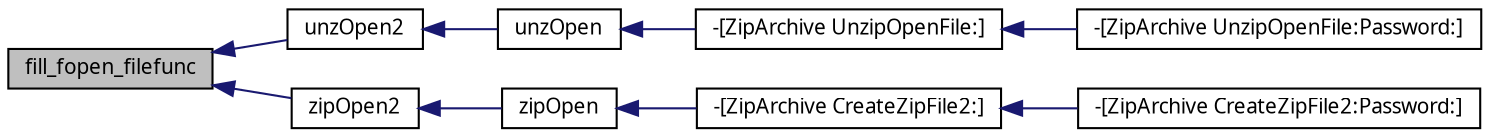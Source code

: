 digraph G
{
  edge [fontname="FreeSans.ttf",fontsize="10",labelfontname="FreeSans.ttf",labelfontsize="10"];
  node [fontname="FreeSans.ttf",fontsize="10",shape=record];
  rankdir=LR;
  Node1 [label="fill_fopen_filefunc",height=0.2,width=0.4,color="black", fillcolor="grey75", style="filled" fontcolor="black"];
  Node1 -> Node2 [dir=back,color="midnightblue",fontsize="10",style="solid",fontname="FreeSans.ttf"];
  Node2 [label="unzOpen2",height=0.2,width=0.4,color="black", fillcolor="white", style="filled",URL="$unzip_8c.html#a899fa69e894354e48aab8869e13fd396"];
  Node2 -> Node3 [dir=back,color="midnightblue",fontsize="10",style="solid",fontname="FreeSans.ttf"];
  Node3 [label="unzOpen",height=0.2,width=0.4,color="black", fillcolor="white", style="filled",URL="$unzip_8c.html#a614a4ee72e9055e5657d28487c2a7936"];
  Node3 -> Node4 [dir=back,color="midnightblue",fontsize="10",style="solid",fontname="FreeSans.ttf"];
  Node4 [label="-[ZipArchive UnzipOpenFile:]",height=0.2,width=0.4,color="black", fillcolor="white", style="filled",URL="$interface_zip_archive.html#aa4f284add191dc8f72575e393ff27c20"];
  Node4 -> Node5 [dir=back,color="midnightblue",fontsize="10",style="solid",fontname="FreeSans.ttf"];
  Node5 [label="-[ZipArchive UnzipOpenFile:Password:]",height=0.2,width=0.4,color="black", fillcolor="white", style="filled",URL="$interface_zip_archive.html#a0e1d98b7cbb21c7282009fb461a72122"];
  Node1 -> Node6 [dir=back,color="midnightblue",fontsize="10",style="solid",fontname="FreeSans.ttf"];
  Node6 [label="zipOpen2",height=0.2,width=0.4,color="black", fillcolor="white", style="filled",URL="$zip_8c.html#a1e81b9e717c86e8c7ef8914534cd83e1"];
  Node6 -> Node7 [dir=back,color="midnightblue",fontsize="10",style="solid",fontname="FreeSans.ttf"];
  Node7 [label="zipOpen",height=0.2,width=0.4,color="black", fillcolor="white", style="filled",URL="$zip_8c.html#a0fdf7997a92da1a0e3e0ec4fc270494c"];
  Node7 -> Node8 [dir=back,color="midnightblue",fontsize="10",style="solid",fontname="FreeSans.ttf"];
  Node8 [label="-[ZipArchive CreateZipFile2:]",height=0.2,width=0.4,color="black", fillcolor="white", style="filled",URL="$interface_zip_archive.html#a70358b00d370617ce3102d40e6102e92"];
  Node8 -> Node9 [dir=back,color="midnightblue",fontsize="10",style="solid",fontname="FreeSans.ttf"];
  Node9 [label="-[ZipArchive CreateZipFile2:Password:]",height=0.2,width=0.4,color="black", fillcolor="white", style="filled",URL="$interface_zip_archive.html#a74d2947f6a62a240c8f42f0a0dfc9233"];
}
